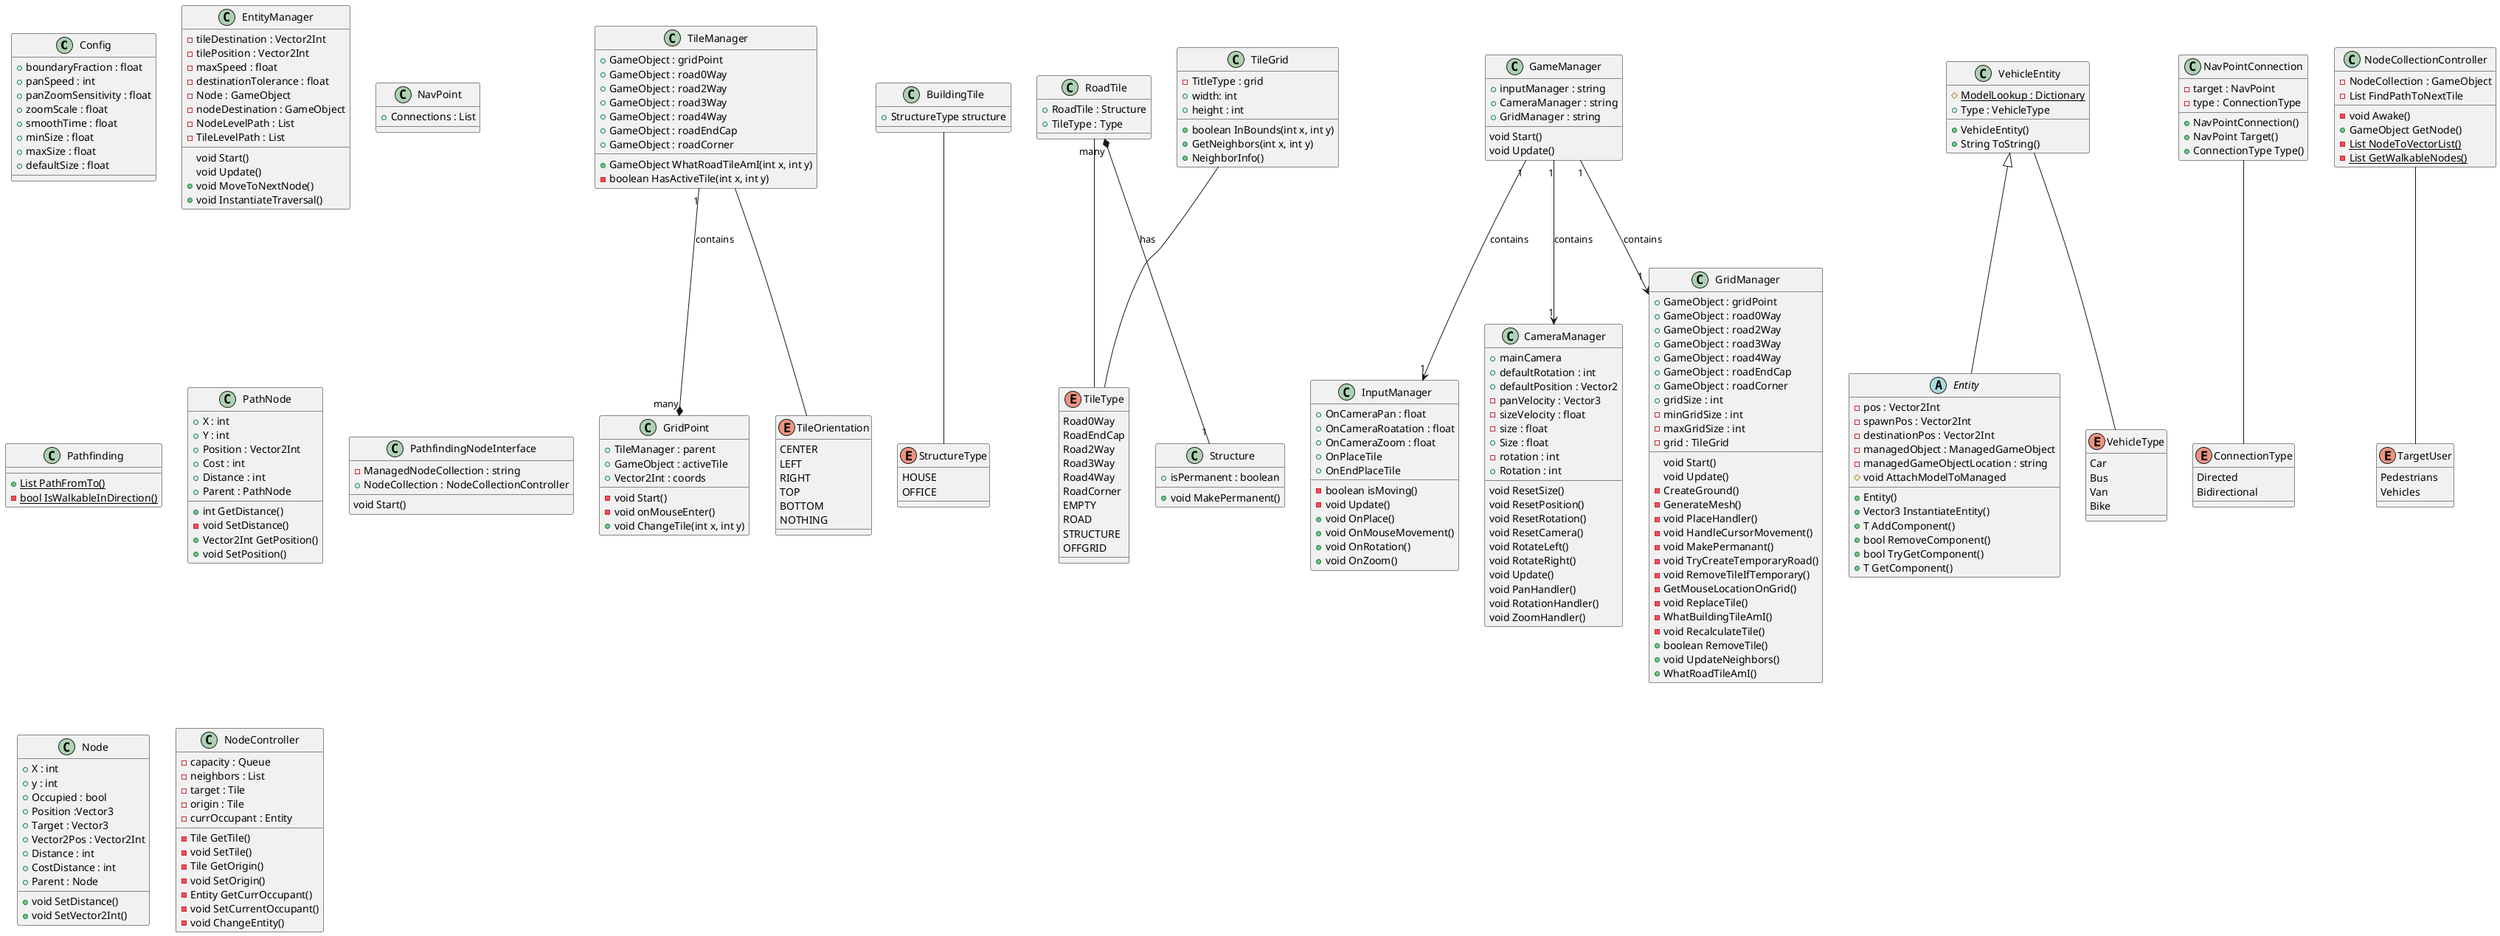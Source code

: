 @startuml ClassDiagram
class Config {
 +boundaryFraction : float
 +panSpeed : int 
 +panZoomSensitivity : float
 +zoomScale : float
 +smoothTime : float 
 +minSize : float 
 +maxSize : float
 +defaultSize : float
}

class GridPoint {
 +TileManager : parent
 +GameObject : activeTile
 +Vector2Int : coords
 -void Start() 
 -void onMouseEnter() 
 +void ChangeTile(int x, int y)
}

class TileManager {
 +GameObject : gridPoint 
 +GameObject : road0Way
 +GameObject : road2Way
 +GameObject : road3Way
 +GameObject : road4Way
 +GameObject : roadEndCap
 +GameObject : roadCorner
 +GameObject WhatRoadTileAmI(int x, int y)
 -boolean HasActiveTile(int x, int y)
}
enum TileOrientation {
    CENTER
    LEFT
    RIGHT
    TOP
    BOTTOM
    NOTHING
}


class BuildingTile {
 +StructureType structure
}
enum StructureType {
    HOUSE
    OFFICE
}

class RoadTile {
 +RoadTile : Structure
 +TileType : Type
}
enum TileType {
    Road0Way
    RoadEndCap
    Road2Way
    Road3Way
    Road4Way
    RoadCorner
}

class Structure {
 +isPermanent : boolean
 +void MakePermanent()
}

class TileGrid {
 -TitleType : grid
 +width: int
 +height : int
 +boolean InBounds(int x, int y)
 +GetNeighbors(int x, int y)
 +NeighborInfo()
}
enum TileType {
    EMPTY
    ROAD
    STRUCTURE
    OFFGRID
}


class InputManager {
 +OnCameraPan : float
 +OnCameraRoatation : float
 +OnCameraZoom : float
 +OnPlaceTile
 +OnEndPlaceTile
 -boolean isMoving()
 -void Update()
 +void OnPlace()
 +void OnMouseMovement() 
 +void OnRotation()
 +void OnZoom()
}

class CameraManager {
 +mainCamera
 +defaultRotation : int
 +defaultPosition : Vector2
 -panVelocity : Vector3
 -sizeVelocity : float
 -size : float
 +Size : float
 -rotation : int
 +Rotation : int
 void ResetSize()
 void ResetPosition()
 void ResetRotation()
 void ResetCamera()
 void RotateLeft()
 void RotateRight()
 void Update()
 void PanHandler()
 void RotationHandler()
 void ZoomHandler()
}

class GameManager {
 +inputManager : string
 +CameraManager : string
 +GridManager : string
 void Start()
 void Update()
}

class GridManager {
 +GameObject : gridPoint 
 +GameObject : road0Way
 +GameObject : road2Way
 +GameObject : road3Way
 +GameObject : road4Way
 +GameObject : roadEndCap
 +GameObject : roadCorner
 +gridSize : int
 -minGridSize : int 
 -maxGridSize : int
 -grid : TileGrid
  void Start()
  void Update()
 -CreateGround()
 -GenerateMesh()
 -void PlaceHandler()
 -void HandleCursorMovement()
 -void MakePermanant()
 -void TryCreateTemporaryRoad()
 -void RemoveTileIfTemporary()
 -GetMouseLocationOnGrid()
 -void ReplaceTile()
 -WhatBuildingTileAmI()
 -void RecalculateTile()
 +boolean RemoveTile()
 +void UpdateNeighbors()
 +WhatRoadTileAmI()
}

class EntityManager {
-tileDestination : Vector2Int
-tilePosition : Vector2Int
-maxSpeed : float
-destinationTolerance : float
-Node : GameObject
-nodeDestination : GameObject
-NodeLevelPath : List
-TileLevelPath : List
void Start()
void Update()
+void MoveToNextNode()
+void InstantiateTraversal()
}

abstract class Entity {
-pos : Vector2Int
-spawnPos : Vector2Int
-destinationPos : Vector2Int
-managedObject : ManagedGameObject
-managedGameObjectLocation : string
+Entity()
+Vector3 InstantiateEntity()
+T AddComponent()
+bool RemoveComponent()
+bool TryGetComponent()
+T GetComponent()
#void AttachModelToManaged
}

class VehicleEntity {
{static} #ModelLookup : Dictionary
+Type : VehicleType
+VehicleEntity()
+String ToString()
}
enum VehicleType{
    Car
    Bus
    Van
    Bike
}
class NavPoint {
+Connections : List
}

class NavPointConnection{
-target : NavPoint
-type : ConnectionType
+NavPointConnection()
+NavPoint Target()
+ConnectionType Type()
}
enum ConnectionType {
    Directed
    Bidirectional
}

class Pathfinding {
{static} +List PathFromTo()
{static} -bool IsWalkableInDirection()
}

class PathNode {
+X : int
+Y : int
+Position : Vector2Int
+Cost : int
+Distance : int
+Parent : PathNode
+int GetDistance()
-void SetDistance()
+Vector2Int GetPosition()
+void SetPosition()
}

class PathfindingNodeInterface {
-ManagedNodeCollection : string
+ NodeCollection : NodeCollectionController
void Start()
}

class NodeCollectionController {
-NodeCollection : GameObject
-void Awake()
+GameObject GetNode()
-List FindPathToNextTile
{static} -List NodeToVectorList()
{static} -List GetWalkableNodes()
}
enum TargetUser {
    Pedestrians
    Vehicles
}
class Node {
+X : int
+y : int
+Occupied : bool
+Position :Vector3
+Target : Vector3
+Vector2Pos : Vector2Int
+Distance : int
+CostDistance : int
+Parent : Node
+void SetDistance()
+void SetVector2Int()
}

class NodeController {
-capacity : Queue
-neighbors : List
-target : Tile
-origin : Tile
-currOccupant : Entity
-Tile GetTile()
-void SetTile()
-Tile GetOrigin()
-void SetOrigin()
-Entity GetCurrOccupant()
-void SetCurrentOccupant()
-void ChangeEntity()
}

GameManager "1" --> "1"  CameraManager : contains
GameManager "1" --> "1"  InputManager : contains
GameManager "1" --> "1"  GridManager : contains
TileManager --  TileOrientation 
BuildingTile -- StructureType
TileManager "1" --* "many" GridPoint : contains
TileGrid -- TileType
RoadTile -- TileType 
RoadTile "many" *-- "1" Structure : has
VehicleEntity <|-- Entity
VehicleEntity -- VehicleType
NavPointConnection -- ConnectionType
NodeCollectionController -- TargetUser
@enduml
